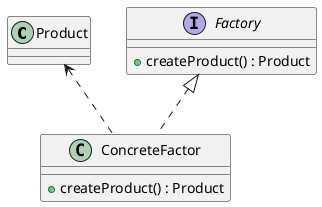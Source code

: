@startuml
Class Product

Interface Factory {
+ createProduct() : Product
}

Class ConcreteFactor {
+ createProduct() : Product
}

Factory <|.. ConcreteFactor

Product <.. ConcreteFactor

@enduml
